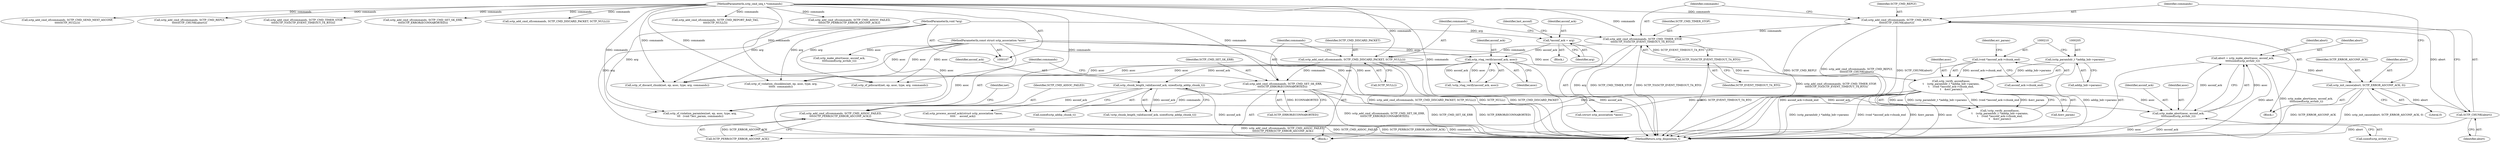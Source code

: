 digraph "0_linux_9de7922bc709eee2f609cd01d98aaedc4cf5ea74_2@pointer" {
"1000285" [label="(Call,sctp_add_cmd_sf(commands, SCTP_CMD_TIMER_STOP,\n\t\t\t\tSCTP_TO(SCTP_EVENT_TIMEOUT_T4_RTO)))"];
"1000280" [label="(Call,sctp_add_cmd_sf(commands, SCTP_CMD_REPLY,\n\t\t\t\t\tSCTP_CHUNK(abort)))"];
"1000113" [label="(MethodParameterIn,sctp_cmd_seq_t *commands)"];
"1000283" [label="(Call,SCTP_CHUNK(abort))"];
"1000276" [label="(Call,sctp_init_cause(abort, SCTP_ERROR_ASCONF_ACK, 0))"];
"1000266" [label="(Call,abort = sctp_make_abort(asoc, asconf_ack,\n\t\t\t\t\tsizeof(sctp_errhdr_t)))"];
"1000268" [label="(Call,sctp_make_abort(asoc, asconf_ack,\n\t\t\t\t\tsizeof(sctp_errhdr_t)))"];
"1000202" [label="(Call,sctp_verify_asconf(asoc,\n\t    (sctp_paramhdr_t *)addip_hdr->params,\n\t    (void *)asconf_ack->chunk_end,\n\t    &err_param))"];
"1000135" [label="(Call,sctp_vtag_verify(asconf_ack, asoc))"];
"1000116" [label="(Call,*asconf_ack = arg)"];
"1000112" [label="(MethodParameterIn,void *arg)"];
"1000110" [label="(MethodParameterIn,const struct sctp_association *asoc)"];
"1000204" [label="(Call,(sctp_paramhdr_t *)addip_hdr->params)"];
"1000209" [label="(Call,(void *)asconf_ack->chunk_end)"];
"1000173" [label="(Call,sctp_chunk_length_valid(asconf_ack, sizeof(sctp_addip_chunk_t)))"];
"1000288" [label="(Call,SCTP_TO(SCTP_EVENT_TIMEOUT_T4_RTO))"];
"1000290" [label="(Call,sctp_add_cmd_sf(commands, SCTP_CMD_DISCARD_PACKET, SCTP_NULL()))"];
"1000294" [label="(Call,sctp_add_cmd_sf(commands, SCTP_CMD_SET_SK_ERR,\n\t\t\t\tSCTP_ERROR(ECONNABORTED)))"];
"1000299" [label="(Call,sctp_add_cmd_sf(commands, SCTP_CMD_ASSOC_FAILED,\n\t\t\t\tSCTP_PERR(SCTP_ERROR_ASCONF_ACK)))"];
"1000281" [label="(Identifier,commands)"];
"1000334" [label="(Call,sctp_add_cmd_sf(commands, SCTP_CMD_SEND_NEXT_ASCONF,\n\t\t\t\t\tSCTP_NULL()))"];
"1000175" [label="(Call,sizeof(sctp_addip_chunk_t))"];
"1000354" [label="(Call,sctp_add_cmd_sf(commands, SCTP_CMD_REPLY,\n\t\t\t\t\tSCTP_CHUNK(abort)))"];
"1000321" [label="(Call,sctp_add_cmd_sf(commands, SCTP_CMD_TIMER_STOP,\n\t\t\t\tSCTP_TO(SCTP_EVENT_TIMEOUT_T4_RTO)))"];
"1000296" [label="(Identifier,SCTP_CMD_SET_SK_ERR)"];
"1000294" [label="(Call,sctp_add_cmd_sf(commands, SCTP_CMD_SET_SK_ERR,\n\t\t\t\tSCTP_ERROR(ECONNABORTED)))"];
"1000117" [label="(Identifier,asconf_ack)"];
"1000283" [label="(Call,SCTP_CHUNK(abort))"];
"1000282" [label="(Identifier,SCTP_CMD_REPLY)"];
"1000363" [label="(Call,sctp_add_cmd_sf(commands, SCTP_CMD_SET_SK_ERR,\n\t\t\t\tSCTP_ERROR(ECONNABORTED)))"];
"1000268" [label="(Call,sctp_make_abort(asoc, asconf_ack,\n\t\t\t\t\tsizeof(sctp_errhdr_t)))"];
"1000110" [label="(MethodParameterIn,const struct sctp_association *asoc)"];
"1000265" [label="(Block,)"];
"1000173" [label="(Call,sctp_chunk_length_valid(asconf_ack, sizeof(sctp_addip_chunk_t)))"];
"1000118" [label="(Identifier,arg)"];
"1000136" [label="(Identifier,asconf_ack)"];
"1000267" [label="(Identifier,abort)"];
"1000203" [label="(Identifier,asoc)"];
"1000359" [label="(Call,sctp_add_cmd_sf(commands, SCTP_CMD_DISCARD_PACKET, SCTP_NULL()))"];
"1000135" [label="(Call,sctp_vtag_verify(asconf_ack, asoc))"];
"1000284" [label="(Identifier,abort)"];
"1000266" [label="(Call,abort = sctp_make_abort(asoc, asconf_ack,\n\t\t\t\t\tsizeof(sctp_errhdr_t)))"];
"1000300" [label="(Identifier,commands)"];
"1000270" [label="(Identifier,asconf_ack)"];
"1000172" [label="(Call,!sctp_chunk_length_valid(asconf_ack, sizeof(sctp_addip_chunk_t)))"];
"1000301" [label="(Identifier,SCTP_CMD_ASSOC_FAILED)"];
"1000113" [label="(MethodParameterIn,sctp_cmd_seq_t *commands)"];
"1000206" [label="(Call,addip_hdr->params)"];
"1000164" [label="(Call,sctp_sf_discard_chunk(net, ep, asoc, type, arg, commands))"];
"1000174" [label="(Identifier,asconf_ack)"];
"1000383" [label="(MethodReturn,sctp_disposition_t)"];
"1000209" [label="(Call,(void *)asconf_ack->chunk_end)"];
"1000275" [label="(Block,)"];
"1000280" [label="(Call,sctp_add_cmd_sf(commands, SCTP_CMD_REPLY,\n\t\t\t\t\tSCTP_CHUNK(abort)))"];
"1000112" [label="(MethodParameterIn,void *arg)"];
"1000290" [label="(Call,sctp_add_cmd_sf(commands, SCTP_CMD_DISCARD_PACKET, SCTP_NULL()))"];
"1000274" [label="(Identifier,abort)"];
"1000202" [label="(Call,sctp_verify_asconf(asoc,\n\t    (sctp_paramhdr_t *)addip_hdr->params,\n\t    (void *)asconf_ack->chunk_end,\n\t    &err_param))"];
"1000134" [label="(Call,!sctp_vtag_verify(asconf_ack, asoc))"];
"1000287" [label="(Identifier,SCTP_CMD_TIMER_STOP)"];
"1000211" [label="(Call,asconf_ack->chunk_end)"];
"1000297" [label="(Call,SCTP_ERROR(ECONNABORTED))"];
"1000342" [label="(Call,sctp_make_abort(asoc, asconf_ack,\n\t\t\t\t\tsizeof(sctp_errhdr_t)))"];
"1000276" [label="(Call,sctp_init_cause(abort, SCTP_ERROR_ASCONF_ACK, 0))"];
"1000305" [label="(Identifier,net)"];
"1000271" [label="(Call,sizeof(sctp_errhdr_t))"];
"1000292" [label="(Identifier,SCTP_CMD_DISCARD_PACKET)"];
"1000178" [label="(Call,sctp_sf_violation_chunklen(net, ep, asoc, type, arg,\n\t\t\t\t\t\t  commands))"];
"1000201" [label="(Call,!sctp_verify_asconf(asoc,\n\t    (sctp_paramhdr_t *)addip_hdr->params,\n\t    (void *)asconf_ack->chunk_end,\n\t    &err_param))"];
"1000329" [label="(Call,(struct sctp_association *)asoc)"];
"1000116" [label="(Call,*asconf_ack = arg)"];
"1000139" [label="(Call,sctp_add_cmd_sf(commands, SCTP_CMD_REPORT_BAD_TAG,\n\t\t\t\tSCTP_NULL()))"];
"1000214" [label="(Call,&err_param)"];
"1000137" [label="(Identifier,asoc)"];
"1000204" [label="(Call,(sctp_paramhdr_t *)addip_hdr->params)"];
"1000328" [label="(Call,sctp_process_asconf_ack((struct sctp_association *)asoc,\n\t\t\t\t\t     asconf_ack))"];
"1000285" [label="(Call,sctp_add_cmd_sf(commands, SCTP_CMD_TIMER_STOP,\n\t\t\t\tSCTP_TO(SCTP_EVENT_TIMEOUT_T4_RTO)))"];
"1000217" [label="(Call,sctp_sf_violation_paramlen(net, ep, asoc, type, arg,\n \t\t\t   (void *)err_param, commands))"];
"1000269" [label="(Identifier,asoc)"];
"1000295" [label="(Identifier,commands)"];
"1000114" [label="(Block,)"];
"1000288" [label="(Call,SCTP_TO(SCTP_EVENT_TIMEOUT_T4_RTO))"];
"1000286" [label="(Identifier,commands)"];
"1000289" [label="(Identifier,SCTP_EVENT_TIMEOUT_T4_RTO)"];
"1000278" [label="(Identifier,SCTP_ERROR_ASCONF_ACK)"];
"1000277" [label="(Identifier,abort)"];
"1000279" [label="(Literal,0)"];
"1000302" [label="(Call,SCTP_PERR(SCTP_ERROR_ASCONF_ACK))"];
"1000299" [label="(Call,sctp_add_cmd_sf(commands, SCTP_CMD_ASSOC_FAILED,\n\t\t\t\tSCTP_PERR(SCTP_ERROR_ASCONF_ACK)))"];
"1000121" [label="(Identifier,last_asconf)"];
"1000291" [label="(Identifier,commands)"];
"1000368" [label="(Call,sctp_add_cmd_sf(commands, SCTP_CMD_ASSOC_FAILED,\n\t\t\t\tSCTP_PERR(SCTP_ERROR_ASCONF_ACK)))"];
"1000293" [label="(Call,SCTP_NULL())"];
"1000215" [label="(Identifier,err_param)"];
"1000144" [label="(Call,sctp_sf_pdiscard(net, ep, asoc, type, arg, commands))"];
"1000285" -> "1000265"  [label="AST: "];
"1000285" -> "1000288"  [label="CFG: "];
"1000286" -> "1000285"  [label="AST: "];
"1000287" -> "1000285"  [label="AST: "];
"1000288" -> "1000285"  [label="AST: "];
"1000291" -> "1000285"  [label="CFG: "];
"1000285" -> "1000383"  [label="DDG: sctp_add_cmd_sf(commands, SCTP_CMD_TIMER_STOP,\n\t\t\t\tSCTP_TO(SCTP_EVENT_TIMEOUT_T4_RTO))"];
"1000285" -> "1000383"  [label="DDG: SCTP_CMD_TIMER_STOP"];
"1000285" -> "1000383"  [label="DDG: SCTP_TO(SCTP_EVENT_TIMEOUT_T4_RTO)"];
"1000280" -> "1000285"  [label="DDG: commands"];
"1000113" -> "1000285"  [label="DDG: commands"];
"1000288" -> "1000285"  [label="DDG: SCTP_EVENT_TIMEOUT_T4_RTO"];
"1000285" -> "1000290"  [label="DDG: commands"];
"1000280" -> "1000275"  [label="AST: "];
"1000280" -> "1000283"  [label="CFG: "];
"1000281" -> "1000280"  [label="AST: "];
"1000282" -> "1000280"  [label="AST: "];
"1000283" -> "1000280"  [label="AST: "];
"1000286" -> "1000280"  [label="CFG: "];
"1000280" -> "1000383"  [label="DDG: SCTP_CMD_REPLY"];
"1000280" -> "1000383"  [label="DDG: sctp_add_cmd_sf(commands, SCTP_CMD_REPLY,\n\t\t\t\t\tSCTP_CHUNK(abort))"];
"1000280" -> "1000383"  [label="DDG: SCTP_CHUNK(abort)"];
"1000113" -> "1000280"  [label="DDG: commands"];
"1000283" -> "1000280"  [label="DDG: abort"];
"1000113" -> "1000107"  [label="AST: "];
"1000113" -> "1000383"  [label="DDG: commands"];
"1000113" -> "1000139"  [label="DDG: commands"];
"1000113" -> "1000144"  [label="DDG: commands"];
"1000113" -> "1000164"  [label="DDG: commands"];
"1000113" -> "1000178"  [label="DDG: commands"];
"1000113" -> "1000217"  [label="DDG: commands"];
"1000113" -> "1000290"  [label="DDG: commands"];
"1000113" -> "1000294"  [label="DDG: commands"];
"1000113" -> "1000299"  [label="DDG: commands"];
"1000113" -> "1000321"  [label="DDG: commands"];
"1000113" -> "1000334"  [label="DDG: commands"];
"1000113" -> "1000354"  [label="DDG: commands"];
"1000113" -> "1000359"  [label="DDG: commands"];
"1000113" -> "1000363"  [label="DDG: commands"];
"1000113" -> "1000368"  [label="DDG: commands"];
"1000283" -> "1000284"  [label="CFG: "];
"1000284" -> "1000283"  [label="AST: "];
"1000283" -> "1000383"  [label="DDG: abort"];
"1000276" -> "1000283"  [label="DDG: abort"];
"1000276" -> "1000275"  [label="AST: "];
"1000276" -> "1000279"  [label="CFG: "];
"1000277" -> "1000276"  [label="AST: "];
"1000278" -> "1000276"  [label="AST: "];
"1000279" -> "1000276"  [label="AST: "];
"1000281" -> "1000276"  [label="CFG: "];
"1000276" -> "1000383"  [label="DDG: sctp_init_cause(abort, SCTP_ERROR_ASCONF_ACK, 0)"];
"1000266" -> "1000276"  [label="DDG: abort"];
"1000276" -> "1000302"  [label="DDG: SCTP_ERROR_ASCONF_ACK"];
"1000266" -> "1000265"  [label="AST: "];
"1000266" -> "1000268"  [label="CFG: "];
"1000267" -> "1000266"  [label="AST: "];
"1000268" -> "1000266"  [label="AST: "];
"1000274" -> "1000266"  [label="CFG: "];
"1000266" -> "1000383"  [label="DDG: abort"];
"1000266" -> "1000383"  [label="DDG: sctp_make_abort(asoc, asconf_ack,\n\t\t\t\t\tsizeof(sctp_errhdr_t))"];
"1000268" -> "1000266"  [label="DDG: asoc"];
"1000268" -> "1000266"  [label="DDG: asconf_ack"];
"1000268" -> "1000271"  [label="CFG: "];
"1000269" -> "1000268"  [label="AST: "];
"1000270" -> "1000268"  [label="AST: "];
"1000271" -> "1000268"  [label="AST: "];
"1000268" -> "1000383"  [label="DDG: asoc"];
"1000268" -> "1000383"  [label="DDG: asconf_ack"];
"1000202" -> "1000268"  [label="DDG: asoc"];
"1000110" -> "1000268"  [label="DDG: asoc"];
"1000173" -> "1000268"  [label="DDG: asconf_ack"];
"1000202" -> "1000201"  [label="AST: "];
"1000202" -> "1000214"  [label="CFG: "];
"1000203" -> "1000202"  [label="AST: "];
"1000204" -> "1000202"  [label="AST: "];
"1000209" -> "1000202"  [label="AST: "];
"1000214" -> "1000202"  [label="AST: "];
"1000201" -> "1000202"  [label="CFG: "];
"1000202" -> "1000383"  [label="DDG: (void *)asconf_ack->chunk_end"];
"1000202" -> "1000383"  [label="DDG: &err_param"];
"1000202" -> "1000383"  [label="DDG: asoc"];
"1000202" -> "1000383"  [label="DDG: (sctp_paramhdr_t *)addip_hdr->params"];
"1000202" -> "1000201"  [label="DDG: asoc"];
"1000202" -> "1000201"  [label="DDG: (sctp_paramhdr_t *)addip_hdr->params"];
"1000202" -> "1000201"  [label="DDG: (void *)asconf_ack->chunk_end"];
"1000202" -> "1000201"  [label="DDG: &err_param"];
"1000135" -> "1000202"  [label="DDG: asoc"];
"1000110" -> "1000202"  [label="DDG: asoc"];
"1000204" -> "1000202"  [label="DDG: addip_hdr->params"];
"1000209" -> "1000202"  [label="DDG: asconf_ack->chunk_end"];
"1000202" -> "1000217"  [label="DDG: asoc"];
"1000202" -> "1000329"  [label="DDG: asoc"];
"1000135" -> "1000134"  [label="AST: "];
"1000135" -> "1000137"  [label="CFG: "];
"1000136" -> "1000135"  [label="AST: "];
"1000137" -> "1000135"  [label="AST: "];
"1000134" -> "1000135"  [label="CFG: "];
"1000135" -> "1000383"  [label="DDG: asconf_ack"];
"1000135" -> "1000134"  [label="DDG: asconf_ack"];
"1000135" -> "1000134"  [label="DDG: asoc"];
"1000116" -> "1000135"  [label="DDG: asconf_ack"];
"1000110" -> "1000135"  [label="DDG: asoc"];
"1000135" -> "1000144"  [label="DDG: asoc"];
"1000135" -> "1000164"  [label="DDG: asoc"];
"1000135" -> "1000173"  [label="DDG: asconf_ack"];
"1000135" -> "1000178"  [label="DDG: asoc"];
"1000116" -> "1000114"  [label="AST: "];
"1000116" -> "1000118"  [label="CFG: "];
"1000117" -> "1000116"  [label="AST: "];
"1000118" -> "1000116"  [label="AST: "];
"1000121" -> "1000116"  [label="CFG: "];
"1000116" -> "1000383"  [label="DDG: arg"];
"1000112" -> "1000116"  [label="DDG: arg"];
"1000112" -> "1000107"  [label="AST: "];
"1000112" -> "1000383"  [label="DDG: arg"];
"1000112" -> "1000144"  [label="DDG: arg"];
"1000112" -> "1000164"  [label="DDG: arg"];
"1000112" -> "1000178"  [label="DDG: arg"];
"1000112" -> "1000217"  [label="DDG: arg"];
"1000110" -> "1000107"  [label="AST: "];
"1000110" -> "1000383"  [label="DDG: asoc"];
"1000110" -> "1000144"  [label="DDG: asoc"];
"1000110" -> "1000164"  [label="DDG: asoc"];
"1000110" -> "1000178"  [label="DDG: asoc"];
"1000110" -> "1000217"  [label="DDG: asoc"];
"1000110" -> "1000329"  [label="DDG: asoc"];
"1000110" -> "1000342"  [label="DDG: asoc"];
"1000204" -> "1000206"  [label="CFG: "];
"1000205" -> "1000204"  [label="AST: "];
"1000206" -> "1000204"  [label="AST: "];
"1000210" -> "1000204"  [label="CFG: "];
"1000204" -> "1000383"  [label="DDG: addip_hdr->params"];
"1000209" -> "1000211"  [label="CFG: "];
"1000210" -> "1000209"  [label="AST: "];
"1000211" -> "1000209"  [label="AST: "];
"1000215" -> "1000209"  [label="CFG: "];
"1000209" -> "1000383"  [label="DDG: asconf_ack->chunk_end"];
"1000173" -> "1000172"  [label="AST: "];
"1000173" -> "1000175"  [label="CFG: "];
"1000174" -> "1000173"  [label="AST: "];
"1000175" -> "1000173"  [label="AST: "];
"1000172" -> "1000173"  [label="CFG: "];
"1000173" -> "1000383"  [label="DDG: asconf_ack"];
"1000173" -> "1000172"  [label="DDG: asconf_ack"];
"1000173" -> "1000328"  [label="DDG: asconf_ack"];
"1000288" -> "1000289"  [label="CFG: "];
"1000289" -> "1000288"  [label="AST: "];
"1000288" -> "1000383"  [label="DDG: SCTP_EVENT_TIMEOUT_T4_RTO"];
"1000290" -> "1000265"  [label="AST: "];
"1000290" -> "1000293"  [label="CFG: "];
"1000291" -> "1000290"  [label="AST: "];
"1000292" -> "1000290"  [label="AST: "];
"1000293" -> "1000290"  [label="AST: "];
"1000295" -> "1000290"  [label="CFG: "];
"1000290" -> "1000383"  [label="DDG: SCTP_CMD_DISCARD_PACKET"];
"1000290" -> "1000383"  [label="DDG: sctp_add_cmd_sf(commands, SCTP_CMD_DISCARD_PACKET, SCTP_NULL())"];
"1000290" -> "1000383"  [label="DDG: SCTP_NULL()"];
"1000290" -> "1000294"  [label="DDG: commands"];
"1000294" -> "1000265"  [label="AST: "];
"1000294" -> "1000297"  [label="CFG: "];
"1000295" -> "1000294"  [label="AST: "];
"1000296" -> "1000294"  [label="AST: "];
"1000297" -> "1000294"  [label="AST: "];
"1000300" -> "1000294"  [label="CFG: "];
"1000294" -> "1000383"  [label="DDG: sctp_add_cmd_sf(commands, SCTP_CMD_SET_SK_ERR,\n\t\t\t\tSCTP_ERROR(ECONNABORTED))"];
"1000294" -> "1000383"  [label="DDG: SCTP_CMD_SET_SK_ERR"];
"1000294" -> "1000383"  [label="DDG: SCTP_ERROR(ECONNABORTED)"];
"1000297" -> "1000294"  [label="DDG: ECONNABORTED"];
"1000294" -> "1000299"  [label="DDG: commands"];
"1000299" -> "1000265"  [label="AST: "];
"1000299" -> "1000302"  [label="CFG: "];
"1000300" -> "1000299"  [label="AST: "];
"1000301" -> "1000299"  [label="AST: "];
"1000302" -> "1000299"  [label="AST: "];
"1000305" -> "1000299"  [label="CFG: "];
"1000299" -> "1000383"  [label="DDG: sctp_add_cmd_sf(commands, SCTP_CMD_ASSOC_FAILED,\n\t\t\t\tSCTP_PERR(SCTP_ERROR_ASCONF_ACK))"];
"1000299" -> "1000383"  [label="DDG: SCTP_CMD_ASSOC_FAILED"];
"1000299" -> "1000383"  [label="DDG: SCTP_PERR(SCTP_ERROR_ASCONF_ACK)"];
"1000299" -> "1000383"  [label="DDG: commands"];
"1000302" -> "1000299"  [label="DDG: SCTP_ERROR_ASCONF_ACK"];
}
